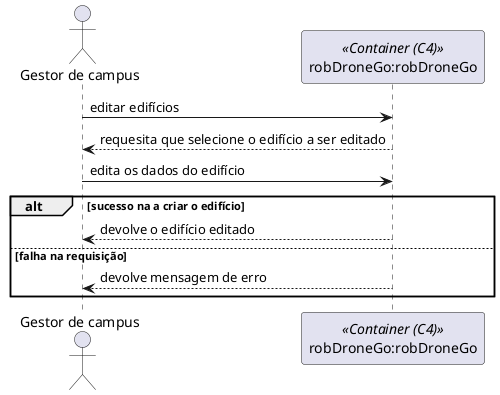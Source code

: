 @startuml

actor "Gestor de campus" as Actor
participant "robDroneGo:robDroneGo" as Container <<Container (C4)>>

Actor -> Container: editar edifícios
Container --> Actor: requesita que selecione o edifício a ser editado
Actor -> Container: edita os dados do edifício

alt sucesso na a criar o edifício
    Container --> Actor: devolve o edifício editado
else falha na requisição
    Container --> Actor: devolve mensagem de erro
end


@enduml
